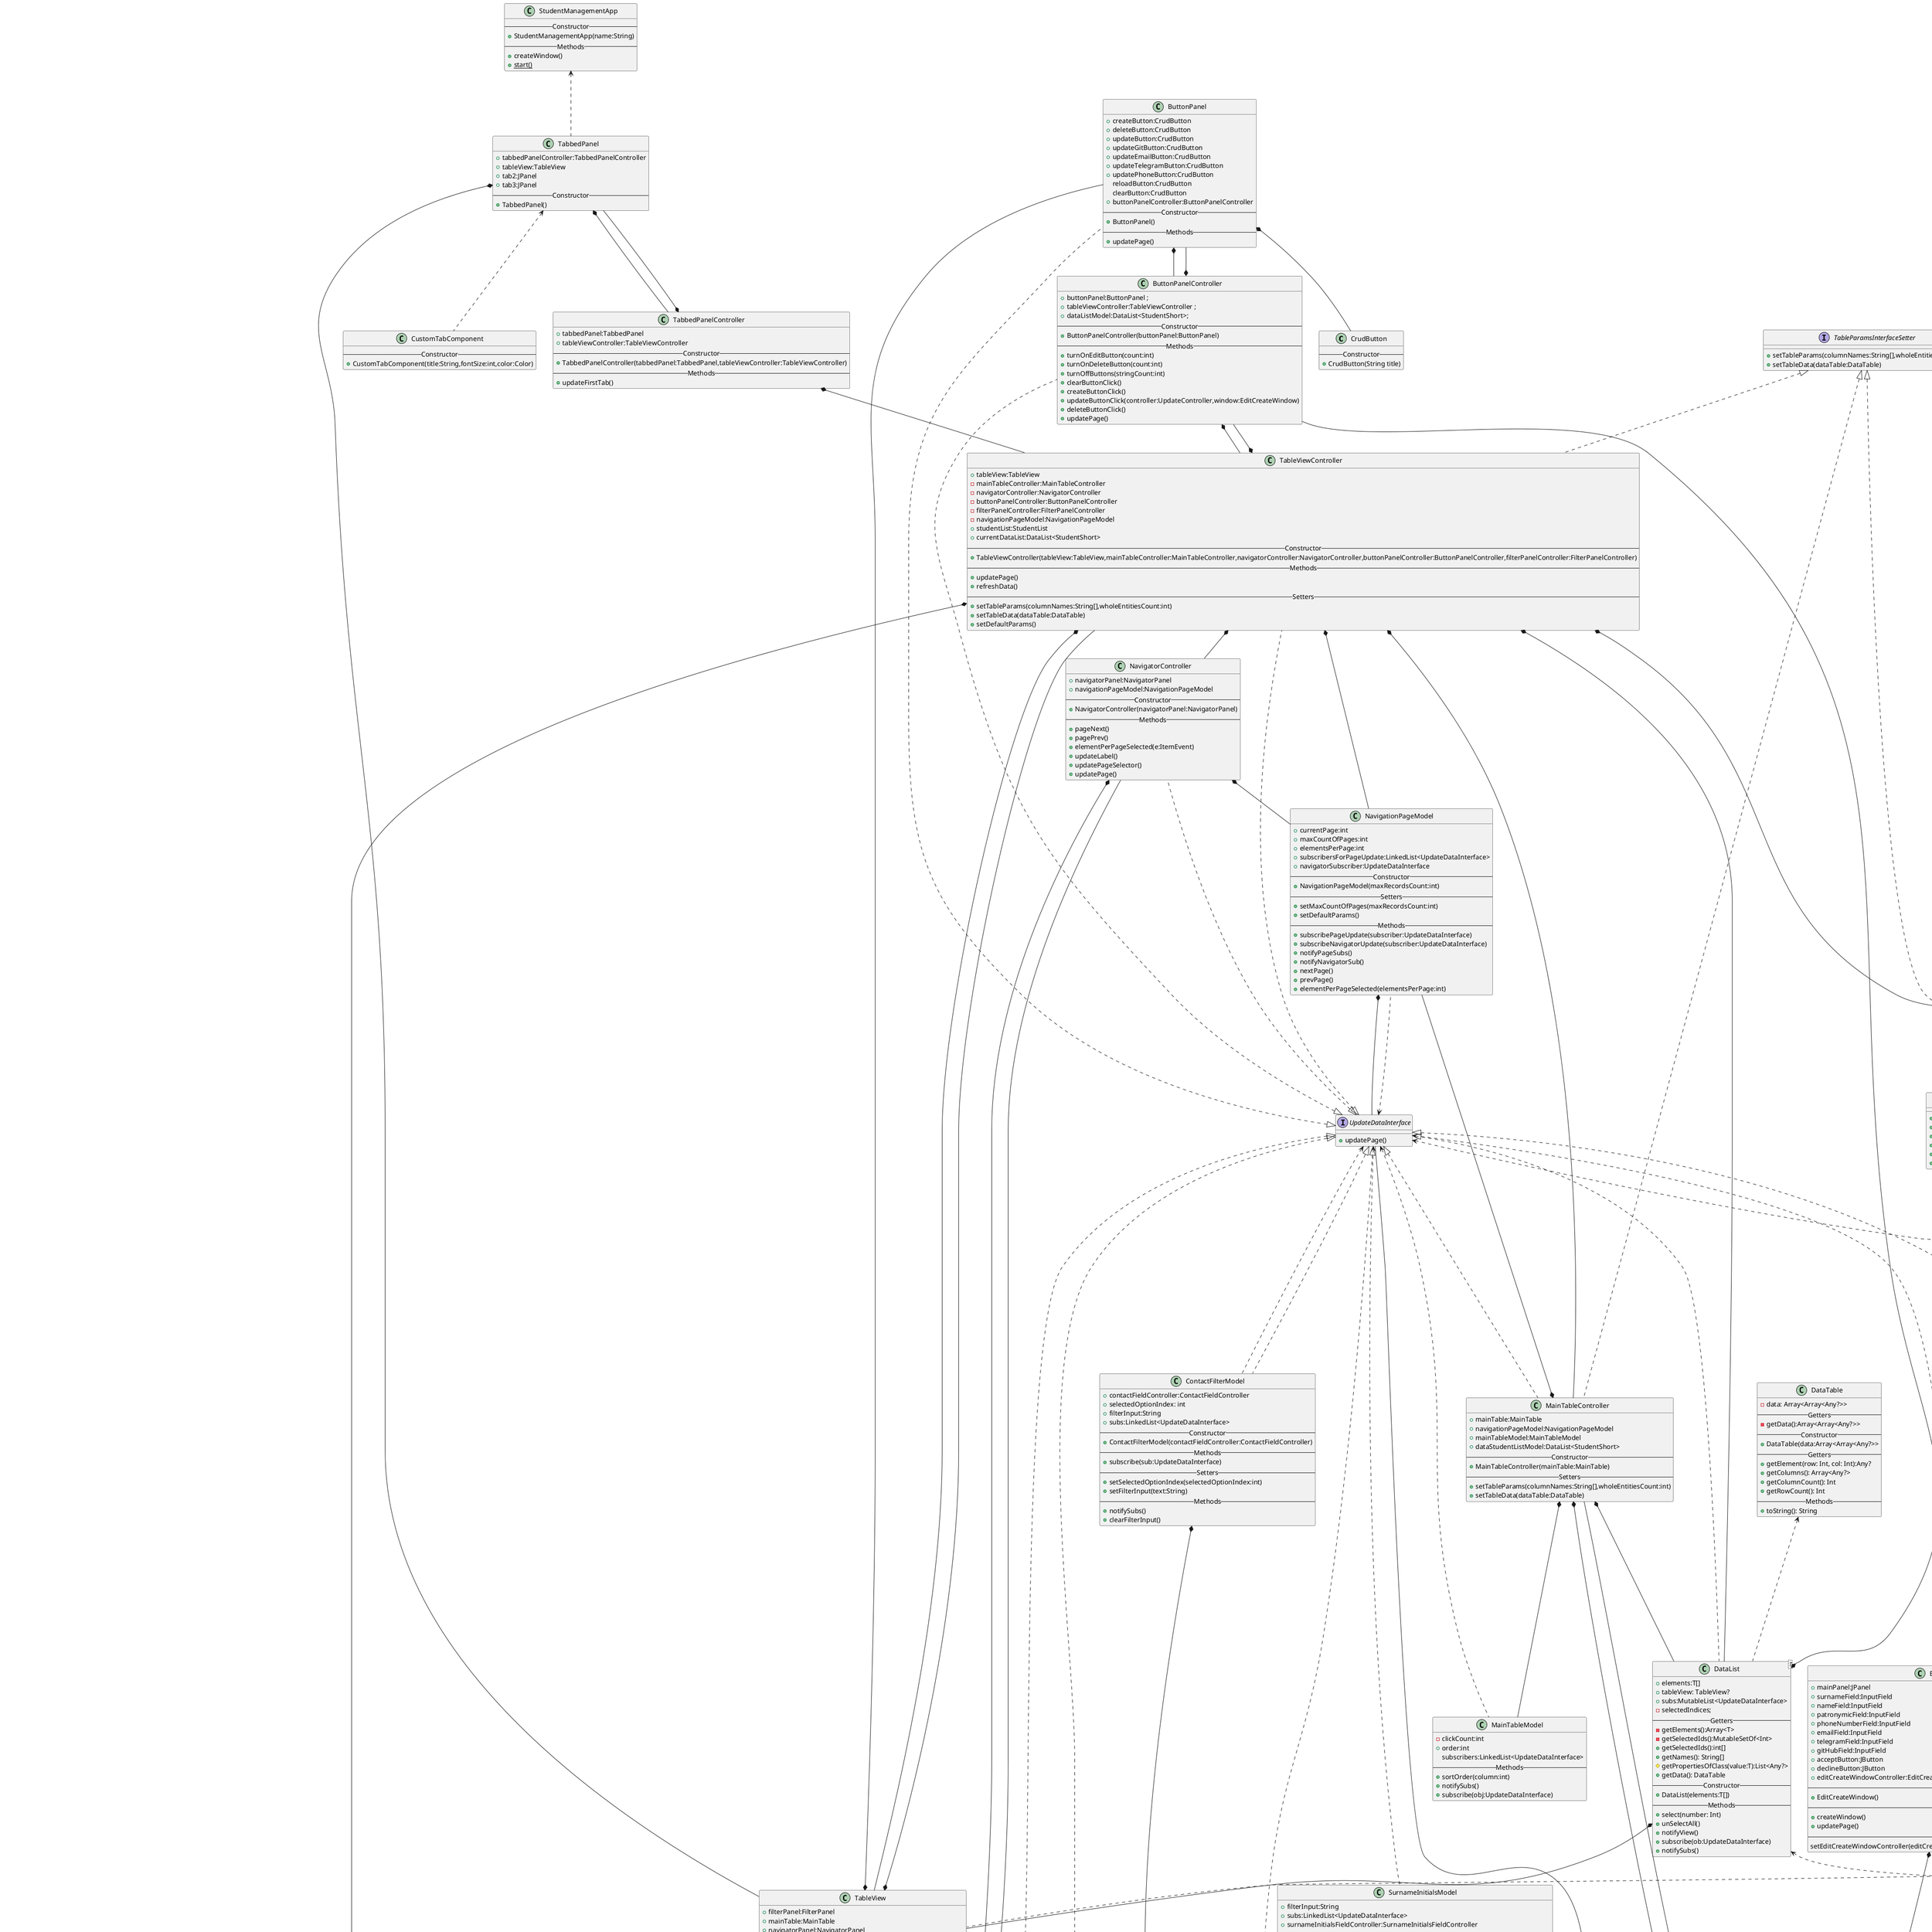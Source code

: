 @startuml
'https://plantuml.com/class-diagram

class CrudButton{
    --Constructor--
    +CrudButton(String title)
}

class ButtonPanel{
    +createButton:CrudButton
    +deleteButton:CrudButton
    +updateButton:CrudButton
    +updateGitButton:CrudButton
    +updateEmailButton:CrudButton
    +updateTelegramButton:CrudButton
    +updatePhoneButton:CrudButton
    reloadButton:CrudButton
    clearButton:CrudButton
    +buttonPanelController:ButtonPanelController
    --Constructor--
    +ButtonPanel()
    --Methods--
    +updatePage()
}
UpdateDataInterface <|.. ButtonPanel
ButtonPanel *-- CrudButton
ButtonPanel *-- ButtonPanelController

class ButtonPanelController implements UpdateDataInterface {
    +buttonPanel:ButtonPanel ;
    +tableViewController:TableViewController ;
    +dataListModel:DataList<StudentShort>;
    --Constructor--
    +ButtonPanelController(buttonPanel:ButtonPanel)
    --Methods--
    +turnOnEditButton(count:int)
    +turnOnDeleteButton(count:int)
    +turnOffButtons(stringCount:int)
    +clearButtonClick()
    +createButtonClick()
    +updateButtonClick(controller:UpdateController,window:EditCreateWindow)
    +deleteButtonClick()
    +updatePage()
}

ButtonPanelController *-- ButtonPanel
ButtonPanelController *-- TableViewController
DataList *-- ButtonPanelController


class EditCreateWindowController implements UpdateDataInterface {
    +editCreateWindow:EditCreateWindow
    +surnameFieldController:InputFieldController
    +nameFieldController:InputFieldController
    +patronymicFieldController:InputFieldController
    +phoneNumberFieldController:InputFieldController
    +telegramFieldController:InputFieldController
    +emailFieldController:InputFieldController
    +gitHubFieldController:InputFieldController
    +studentList:StudentList
    --Constructor--
    +EditCreateWindowController(editCreateWindow:EditCreateWindow,studentList:StudentList)
    --Methods--
    +updatePage()
    +processForm(){
    #protected checkEmpty(input:String):String
}

EditCreateWindowController *-- EditCreateWindow
EditCreateWindowController *-- InputFieldController
EditCreateWindowController *-- StudentList

class InputFieldController {
    +inputField:InputField
    -validateFunc:Predicate<String>;
    +inputFieldModel:InputFieldModel;
    --Constructor--
    +InputFieldController(inputField:InputField,validateFunc:Predicate<String>,optional:boolean)
    --Methods--
    +changeInputFieldBack(correctness:boolean)
    +checkInputCorrect():boolean
    +setTextValue()
    +setInputText(val:String)
    +setInputText()
    +getTextValue():String
    +changeEditable(edit:boolean)
}
InputFieldController *-- InputField
InputFieldController *-- InputFieldModel

class UpdateController{
    +id:int;
    --Constructor--
    +UpdateController(editCreateWindow:EditCreateWindow,studentList:StudentList)
    --Methods--
    +setStudentInfo()
    +processForm()
}
UpdateController <|-- EditCreateWindowController

class UpdateEmailController{
    +UpdateEmailController(editCreateWindow:EditCreateWindow,studentList:StudentList)
}
UpdateEmailController <|-- UpdateController

+class UpdateFIOController{
    +UpdateFIOController(editCreateWindow:EditCreateWindow,studentList:StudentList)
}
UpdateFIOController <|-- UpdateController

class UpdateGitController{
    +UpdateGitController(editCreateWindow:EditCreateWindow,studentList:StudentList)
}
UpdateGitController <|-- UpdateController

class UpdatePhoneController{
    +UpdatePhoneController(editCreateWindow:EditCreateWindow,studentList:StudentList)
}
UpdatePhoneController <|-- UpdateController

class UpdateTelegramController{
    +UpdateTelegramController(editCreateWindow:EditCreateWindow,studentList:StudentList)
}
UpdateTelegramController <|-- UpdateController

class ControllerFactory {
    +{static}createCreateController(editCreateWindow:EditCreateWindow,studentList:StudentList):EditCreateWindowController
    +{static}createUpdateController(editCreateWindow:EditCreateWindow,studentList:StudentList):UpdateController
    +{static}createUpdateEmailController(editCreateWindow:EditCreateWindow,studentList:StudentList):UpdateController
    +{static}createUpdateGitController(editCreateWindow:EditCreateWindow,studentList:StudentList):UpdateController
    +{static}createUpdatePhoneController(editCreateWindow:EditCreateWindow,studentList:StudentList):UpdateController
    +{static}createUpdateTelegramController(editCreateWindow:EditCreateWindow,studentList:StudentList):UpdateController
}

ControllerFactory <.. EditCreateWindowController

class InputFieldModel {
    +inputText:String
    +subscriber:UpdateDataInterface
    +optional:boolean
    --Constructor--
    +InputFieldModel(optional:boolean)
    --Setters--
    +setInputText(inputText:String)
    +setSubscriber(updateDataInterface:UpdateDataInterface)
    --Methods--
    +notifySub()
}
InputFieldModel *-- UpdateDataInterface


class EditCreateWindow{
    +mainPanel:JPanel
    +surnameField:InputField
    +nameField:InputField
    +patronymicField:InputField
    +phoneNumberField:InputField
    +emailField:InputField
    +telegramField:InputField
    +gitHubField:InputField
    +acceptButton:JButton
    +declineButton:JButton
    +editCreateWindowController:EditCreateWindowController
    --Constructor--
    +EditCreateWindow()
    --Methods--
    +createWindow()
    +updatePage()
    --Setters--
    setEditCreateWindowController(editCreateWindowController:EditCreateWindowController)
}

UpdateDataInterface <|.. EditCreateWindow
EditCreateWindow *-- InputField
EditCreateWindow *-- EditCreateWindowController


class InputField{
    +mainLabel:JLabel
    +mainInputField:JTextField
    +inputFieldController:InputFieldController
    --Constructor--
    +InputField(validateFieldFunction:Predicate<String>,label:String,optional:boolean)
}
InputField *-- InputFieldController

class ContactFieldController implements InputControllerInterface {
    +contactField:ContactField
    +contactFilterModel:ContactFilterModel
    --Constructor--
    +ContactFieldController(contactField:ContactField)
    --Methods--
    +clearInput()
    +changeSelectedItem(e:ItemEvent)
    +changeInputText()
    --Setters--
    +setParams()
}

class FilterPanelController {
    +filterPanel:FilterPanel
    +surnameInitialsFieldController:SurnameInitialsFieldController
    +emailController:ContactFieldController
    +telegramController:ContactFieldController
    +gitHubController:ContactFieldController
    +phoneController:ContactFieldController
    --Constructor--
    +FilterPanelController(filterPanel:FilterPanel,surnameInitialsFieldController:SurnameInitialsFieldController,emailController:ContactFieldController,telegramController:ContactFieldController,gitHubController:ContactFieldController,phoneController:ContactFieldController )
    --Methods--
    +clearFilters()
}
FilterPanelController *-- FilterPanel
FilterPanelController *-- SurnameInitialsFieldController
FilterPanelController *-- ContactFieldController

interface InputControllerInterface {
    +clearInput()
    +setParams()
    +changeInputText()
}

class SurnameInitialsFieldController implements InputControllerInterface {
    +surnameInitialsField:SurnameInitialsField
    +surnameInitialsModel:SurnameInitialsModel
    --Constructor--
    +SurnameInitialsFieldController(surnameInitialsField:SurnameInitialsField)
    --Methods--
    +clearInput()
    +changeInputText()
    --Setters--
    +setParams()
}

class ContactFilterModel {
    +contactFieldController:ContactFieldController
    +selectedOptionIndex: int
    +filterInput:String
    +subs:LinkedList<UpdateDataInterface>
    --Constructor--
    +ContactFilterModel(contactFieldController:ContactFieldController)
    --Methods--
    +subscribe(sub:UpdateDataInterface)
    --Setters--
    +setSelectedOptionIndex(selectedOptionIndex:int)
    +setFilterInput(text:String)
    --Methods--
    +notifySubs()
    +clearFilterInput()
}
ContactFilterModel *-- ContactFieldController
UpdateDataInterface <.. ContactFilterModel
UpdateDataInterface <|.. ContactFilterModel


class SurnameInitialsModel {
    +filterInput:String
    +subs:LinkedList<UpdateDataInterface>
    +surnameInitialsFieldController:SurnameInitialsFieldController
    --Constructor--
    +SurnameInitialsModel(surnameInitialsFieldController:SurnameInitialsFieldController)
    --Methods--
    +subscribe(sub:UpdateDataInterface)
    +notifySubs()
    +clearFilterInput()
    --Setters--
    +setFilterInput(text:String)
}
SurnameInitialsModel *-- SurnameInitialsFieldController
UpdateDataInterface <.. SurnameInitialsModel



class ContactField implements UpdateDataInterface {
    +inputField:InputField
    +comboBox:ContactFilterComboBox
    +contactFieldController:ContactFieldController
    --Constructor--
    +ContactField(title:String)
    --Methods--
    +updatePage()
}
ContactField *-- InputField
ContactField *-- ContactFilterComboBox
ContactField *-- ContactFieldController

class ContactFilterComboBox{
    --Constructor--
    +ContactFilterComboBox()
}

class FilterPanel{
    +surnameInitialsField:SurnameInitialsField
    +githubField:ContactField
    +emailField:ContactField
    +phoneField:ContactField
    +telegramField:ContactField
    +filterPanelController:FilterPanelController
    --Constructor--
    +FilterPanel()
}
FilterPanel *-- SurnameInitialsField
FilterPanel *-- ContactField
FilterPanel *-- FilterPanelController

class InputField{
    --Constructor--
    +InputField()
}

class SurnameInitialsField implements UpdateDataInterface {
    +nameField:InputField
    +surnameInitialsFieldController:SurnameInitialsFieldController
    --Constructor--
    +SurnameInitialsField()
    --Methods--
    +updatePage()
}
SurnameInitialsField *-- InputField
SurnameInitialsField *-- SurnameInitialsFieldController

class TabbedPanelController {
    +tabbedPanel:TabbedPanel
    +tableViewController:TableViewController
    --Constructor--
    +TabbedPanelController(tabbedPanel:TabbedPanel,tableViewController:TableViewController)
    --Methods--
    +updateFirstTab()
}
TabbedPanelController *-- TabbedPanel
TabbedPanelController *-- TableViewController

class CustomTabComponent{
    --Constructor--
    +CustomTabComponent(title:String,fontSize:int,color:Color)
}

class StudentManagementApp{
    --Constructor--
    +StudentManagementApp(name:String)
    --Methods--
    +createWindow()
    +{static}start()
}
StudentManagementApp <.. TabbedPanel

class TabbedPanel{
    +tabbedPanelController:TabbedPanelController
    +tableView:TableView
    +tab2:JPanel
    +tab3:JPanel
    --Constructor--
    +TabbedPanel()
}
TabbedPanel *-- TabbedPanelController
TabbedPanel *-- TableView
TabbedPanel <.. CustomTabComponent

interface UpdateDataInterface {
     +updatePage()
 }



class MainTableController implements TableParamsInterfaceSetter,UpdateDataInterface {
    +mainTable:MainTable
    +navigationPageModel:NavigationPageModel
    +mainTableModel:MainTableModel
    +dataStudentListModel:DataList<StudentShort>
    --Constructor--
    +MainTableController(mainTable:MainTable)
    --Setters--
    +setTableParams(columnNames:String[],wholeEntitiesCount:int)
    +setTableData(dataTable:DataTable)
}
MainTableController *-- MainTable
MainTableController *-- NavigationPageModel
MainTableController *-- MainTableModel
MainTableController *-- DataList

class TableViewController implements UpdateDataInterface, TableParamsInterfaceSetter {
    +tableView:TableView
    -mainTableController:MainTableController
    -navigatorController:NavigatorController
    -buttonPanelController:ButtonPanelController
    -filterPanelController:FilterPanelController
    -navigationPageModel:NavigationPageModel
    +studentList:StudentList
    +currentDataList:DataList<StudentShort>
    --Constructor--
    +TableViewController(tableView:TableView,mainTableController:MainTableController,navigatorController:NavigatorController,buttonPanelController:ButtonPanelController,filterPanelController:FilterPanelController)
    --Methods--
    +updatePage()
    +refreshData()
    --Setters--
    +setTableParams(columnNames:String[],wholeEntitiesCount:int)
    +setTableData(dataTable:DataTable)
    +setDefaultParams()
}
TableViewController *-- TableView
TableViewController *-- MainTableController
TableViewController *-- NavigatorController
TableViewController *-- ButtonPanelController
TableViewController *-- FilterPanelController
TableViewController *-- NavigationPageModel
TableViewController *-- StudentList
TableViewController *-- DataList

UpdateDataInterface <.. MainTableModel
class MainTableModel {
    -clickCount:int
    +order:int
    subscribers:LinkedList<UpdateDataInterface>
    --Methods--
    +sortOrder(column:int)
    +notifySubs()
    +subscribe(obj:UpdateDataInterface)
}

class NavigatorController implements UpdateDataInterface {
    +navigatorPanel:NavigatorPanel
    +navigationPageModel:NavigationPageModel
    --Constructor--
    +NavigatorController(navigatorPanel:NavigatorPanel)
    --Methods--
    +pageNext()
    +pagePrev()
    +elementPerPageSelected(e:ItemEvent)
    +updateLabel()
    +updatePageSelector()
    +updatePage()
}
NavigatorController *-- NavigatorPanel
NavigatorController *-- NavigationPageModel


class NavigationPageModel {
    +currentPage:int
    +maxCountOfPages:int
    +elementsPerPage:int
    +subscribersForPageUpdate:LinkedList<UpdateDataInterface>
    +navigatorSubscriber:UpdateDataInterface
    --Constructor--
    +NavigationPageModel(maxRecordsCount:int)
    --Setters--
    +setMaxCountOfPages(maxRecordsCount:int)
    +setDefaultParams()
    --Methods--
    +subscribePageUpdate(subscriber:UpdateDataInterface)
    +subscribeNavigatorUpdate(subscriber:UpdateDataInterface)
    +notifyPageSubs()
    +notifyNavigatorSub()
    +nextPage()
    +prevPage()
    +elementPerPageSelected(elementsPerPage:int)
}
NavigationPageModel *-- UpdateDataInterface
UpdateDataInterface <.. NavigationPageModel

class ElemsForPageSelector{
    --Constructor--
    +ElemsForPageSelector()
}

class NavigatorPanel implements UpdateDataInterface {
    +prevButton:JButton
    +nextButton:JButton
    +pageLabel:JLabel
    +elemsForPageSelector:ElemsForPageSelector
    ~currentPage:int
    ~maxCountOfPages:int
    +navigatorController:NavigatorController
    --Constructor--
    +NavigatorPanel(maxCountOfPages:int)
    --Methods--
    +updatePage()
}
NavigatorPanel *-- ElemsForPageSelector
NavigatorPanel *-- NavigatorController

class MainTable implements TableParamsInterfaceSetter {
    +tableModel:DefaultTableModel
    +mainTableController:MainTableController
    --Constructor--
    +MainTable()
    --Setters--
    +setTableParams(columnNames:String[],wholeEntitiesCount:int)
    +setTableData(dataTable:DataTable)
}
MainTable *-- MainTableController

interface TableParamsInterfaceSetter {
    +setTableParams(columnNames:String[],wholeEntitiesCount:int)
    +setTableData(dataTable:DataTable)
}

class TableView implements TableParamsInterfaceSetter {
    +filterPanel:FilterPanel
    +mainTable:MainTable
    +navigatorPanel:NavigatorPanel
    +buttonPanel:ButtonPanel
    +tableViewController:TableViewController
    --Constructor--
    +TableView()
    --Setters--
    +setTableParams(columnNames:String[],wholeEntitiesCount:int)
    +setTableData(dataTable:DataTable)
}
TableView *-- FilterPanel
TableView *-- MainTable
TableView *-- NavigatorPanel
TableView *-- ButtonPanel
TableView *-- TableViewController


object DbCon {
    - conn: Connection?
    --Methods--
    +createConnection()
    +executeSqlSelect(query:String): ResultSet?
    +executeSql(query:String)
    --Getters--
    getConnection():Connection?

}


class StudentListDB implements StudentListAdapter {
    -conn: DbCon?
    -studentList: MutableList<Student>
    -orderedStudentList: MutableList<Student>
    --Getters--
    -getConnection():DbCon?
    -getStudentList():MutableList<Student>
    -getOrderStudentList():MutableList<Student>
    --Setters--
    -setConnection(connection:DbCon?)
    -setStudentList(value:MutableList<Student>)
    -setOrderStudentList(value:MutableList<Student>)
    --Methods--
    +read()
    +checkAdapterExisting():Boolean
    +getStudentById(id: Int): Student?
    +getKNStudentShortList(k: Int, n: Int): DataList<StudentShort>
    +addNewStudent(student: Student)
    +replaceById(id:Int,newStudent: Student)
    +deleteById(id: Int)
    +getStudentShortCount(): Int
    +sortByInitials(order:Int)
}
StudentListDB *-- DbCon

class DataList<T>{
    +elements:T[]
    +tableView: TableView?
    +subs:MutableList<UpdateDataInterface>
    -selectedIndices;
    --Getters--
    -getElements():Array<T>
    -getSelectedIds():MutableSetOf<Int>
    +getSelectedIds():int[]
    +getNames(): String[]
    #getPropertiesOfClass(value:T):List<Any?>
    +getData(): DataTable
    --Constructor--
    +DataList(elements:T[])
    --Methods--
    +select(number: Int)
    +unSelectAll()
    +notifyView()
    +subscribe(ob:UpdateDataInterface)
    +notifySubs()
}
DataList *-- TableView
UpdateDataInterface <.. DataList
DataTable <.. DataList


class DataTable{
    -data: Array<Array<Any?>>
    --Getters--
    -getData():Array<Array<Any?>>
    --Constructor--
    +DataTable(data:Array<Array<Any?>>
    --Getters--
    +getElement(row: Int, col: Int):Any?
    +getColumns(): Array<Any?>
    +getColumnCount(): Int
    +getRowCount(): Int
    --Methods--
    +toString(): String
}

class Student extends StudentBase
{
    +surname: String
    +name: String
    +patronymic: String
    +idValue:Int
    +phoneNumber: String?
    +telegram: String?
    +email: String?
    +gitHub: String?
    --Setters--
    +setSurname(value: String)
    +setName(value: String)
    +setPatronymic(value: String)
    +setIdValue(value:Int)
    +setPhoneNumber(value: String?)
    +setTelegram(value: String?)
    +setEmail(value: String?)
    +setGitHub(value: String?)
    --Constructor--
    +Student(surnameValue: String,nameValue: String,
        patronymicValue: String,idValue:Int,phoneNumberValue: String?,
        telegramValue: String?,emailValue: String?,gitHubValue: String?)
    +Student(studentArgs: HashMap<String,Any?>)
    +Student(data: String)
    --Methods--
    -gitExist():boolean
    -contactExist():boolean
    +validate():boolean
    +setContacts(contacts:HashMap<String,String?>)
    -checkValueAndPropertyNotNull(value:String?,propertyValue:String?):boolean
    -{static}cutStudent(data:String):String
    +{static}parseString(data:String):HashMap<String,Any?>
    +returnPropertyNames():Array<String>
    +propertiesReturn(): Map<String, Any?>
    +toString(): String
    +getInitials():String
    +getOneContact(): HashMap<String,String>?
    -getFormattedContactShort():String
    -getInfo():String
}
StudentValidator <.. Student

abstract class StudentBase {
    +id:Int
    +gitHub: String?=null
    -{static}classId:Int
    -{static}maxId:Int
    --Getters--
    +getId():Int
    +getGitHub():String?
    -getClassId():Int
    -getMaxId():Int
    --Setters--
    -setClassId(value:Int)
    -setMaxId(value:Int)
    --Constructor--
    StudentBase(id:Int,gitHub: String?)
    --Methods--
    abstract fun propertiesReturn():Map<String,Any?>
    {static}autoGenerateId():Int
    {static}setMaxId(newId:Int?)
    {static}formatPropertyOutput(propertyName:String,propertyValue: Any?) = if(propertyValue==null) "${propertyName}:" else "${propertyName}:${propertyValue}"
    {static}fun parseString(data:String):HashMap<String,Any?>
    +toString(): String
}


class StudentShort extends StudentBase {
    +initials:String
    +contact:Map<String,String>?;
    --Constructor--
    StudentShort(studentLong: Student):super(studentLong.id,studentLong.gitHub)
    StudentShort(studentId:Int,stringInfo:String):super(studentId, passGit(stringInfo))
    -{static}passGit(stringInfo:String):String?
    -{static}validatorContact(contact:Map<String,String>?):Boolean
    -{static}validatorInitials(initials:String)
    -{static}validateContact(value: String?):Map<String,String>?
    -{static}validateSurnameInitials(value:String?):String
    +propertiesReturn():Map<String,Any?>
    +toString(): String
}
Student <.. StudentShort

class StudentValidator {
    #{static}isValidSurname(surname: String): Boolean
    #{static}isValidName(name: String): Boolean
    #{static}isValidPatronymic(patronymic: String): Boolean
    #{static}isValidPhone(phone: String?): Boolean
    #{static}isValidTelegram(telegram: String?): Boolean
    #{static}isValidEmail(email: String?): Boolean
    #{static}isValidGitHub(gitHub: String?): Boolean
    #{static}<T>validatorFunc(value:T, errorMessage:String, valudatorFunction: (T)->Boolean)
    #{static}validatorSurname(surname: String)
    #{static}validatorName(name: String)
    #{static}validatorPatronymic(patronymic: String)
    #{static}validatorGit(gitHub: String?)
    #{static}validatorEmail(email: String?)
    #{static}validatorPhoneNumber(phone: String?)
    #{static}validatorTelegram(telegram: String?)
}

class StudentList {
    -studentList: StudentListAdapter
    -subscribers: MutableList<UpdateDataInterface> = mutableListOf();
    --Constructor--
    StudentList(studentList: StudentListAdapter)
    --Methods--
    +subscribe(sub: UpdateDataInterface)
    +notifySubs()
    +getStudentById(id: Int): Student?
    +getKNStudentShortList(k: Int, n: Int): DataList<StudentShort>
    +addNewStudent(student: Student)
    +replaceById(id: Int, newStudent: Student)
    +deleteById(id: Int)
    +getStudentShortCount(): Int
    +sortByInitials(order: Int)
    +toString(): String
    +checkStExists(): Boolean
}
StudentList *-- StudentListAdapter
UpdateDataInterface <.. StudentList

interface StudentListAdapter {
    +getStudentById(id: Int): Student?
    +getKNStudentShortList(k: Int, n: Int): DataList<StudentShort>
    +addNewStudent(student: Student)
    +replaceById(id: Int, newStudent: Student)
    +deleteById(id: Int)
    +getStudentShortCount():Int
    +sortByInitials(order:Int)
    +checkAdapterExisting():Boolean
}
Student <.. StudentListAdapter
StudentShort <.. StudentListAdapter
DataList <.. StudentListAdapter


interface StudentListAdapterExtend extends StudentListAdapter  {
    +processWrite(filePath: String, fileName: String)
    +processRead(filePath: String)
}
abstract class StudentListBaseExtend implements StudentListAdapterExtend {
    #studentList: MutableList<Student>
    -orderStudentList: MutableList<Student>
    --Getters--
    -getStudentList():MutableList<Student>
    -getOrderStudentList():MutableList<Student>
    --Setters--
    -setStudentList(value:MutableList<Student>)
    -setOrderStudentList(value:MutableList<Student>)
    --Methods--
    +abstract writeToFile(fileWriter:FileWriter, students:MutableList<Student>)
    +abstract readFromFile(mainString:String, students:MutableList<Student>)
    +processWrite(filePath: String, fileName: String)
    +processRead(filePath: String)
    +checkAdapterExisting(): Boolean
    +getStudentById(id: Int):Student?
    +getKNStudentShortList(k: Int, n: Int):DataList
    +sortByInitials(order:Int)
    -addNewStudent(student: Student, id: Int)
    +addNewStudent(student: Student)
    +replaceById(id: Int, newStudent: Student)
    +deleteById(id: Int)
    +getStudentShortCount():Int
    +toString():String
}

class StudentListExtend extends StudentList {
    -studentListExtend: StudentListAdapterExtend
    --Constructor--
    StudentListExtend(studentListExtend: StudentListAdapterExtend)
    --Methods--
    +processWrite(filePath: String, fileName: String)
    +processRead(filePath: String)
}
StudentListExtend *-- StudentListAdapterExtend

interface StudentListInterface {
    +createMap(el: Any): HashMap<String, Any?>;
    +convertMap(hashM: Map<String, Any?>): Map<String, Any>;
}
class StudentListJson extends StudentListBaseExtend implements StudentListInterface {
    +createMap(el: Any): HashMap<String, Any?>
    +convertMap(hashM: Map<String, Any?>): Map<String, Any>
    +writeToFile(fileWriter: FileWriter, students: MutableList<Student>)
    +readFromFile(mainString: String, students: MutableList<Student>)
}
class StudentListTxt extends StudentListBaseExtend {
    +readFromFile(mainString: String, students: MutableList<Student>)
    +writeToFile(fileWriter: FileWriter, students: MutableList<Student>)
}
class StudentListYaml extends StudentListBaseExtend implements StudentListInterface {
    +createMap(el: Any): HashMap<String, Any?>
    +convertMap(hashM: Map<String, Any?>): Map<String, Any>
    +writeToFile(fileWriter: FileWriter, students: MutableList<Student>)
    +readFromFile(mainString: String, students: MutableList<Student>)
}
NumberOrStringSerializer <.. StudentListYaml
NumberOrStringSerializer <.. StudentListJson

object NumberOrStringSerializer {
    +descriptor: SerialDescriptor
    --Methods--
    +serialize(encoder: Encoder, value: Any):Any?
    +deserialize(decoder: Decoder): Any
}
@enduml